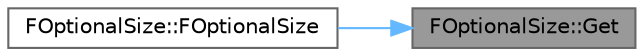 digraph "FOptionalSize::Get"
{
 // INTERACTIVE_SVG=YES
 // LATEX_PDF_SIZE
  bgcolor="transparent";
  edge [fontname=Helvetica,fontsize=10,labelfontname=Helvetica,labelfontsize=10];
  node [fontname=Helvetica,fontsize=10,shape=box,height=0.2,width=0.4];
  rankdir="RL";
  Node1 [id="Node000001",label="FOptionalSize::Get",height=0.2,width=0.4,color="gray40", fillcolor="grey60", style="filled", fontcolor="black",tooltip="Gets the value of the size."];
  Node1 -> Node2 [id="edge1_Node000001_Node000002",dir="back",color="steelblue1",style="solid",tooltip=" "];
  Node2 [id="Node000002",label="FOptionalSize::FOptionalSize",height=0.2,width=0.4,color="grey40", fillcolor="white", style="filled",URL="$d8/d8c/structFOptionalSize.html#a21677598c8567ef9197528f525dd5a51",tooltip="Creates a size with the TOptional value."];
}
